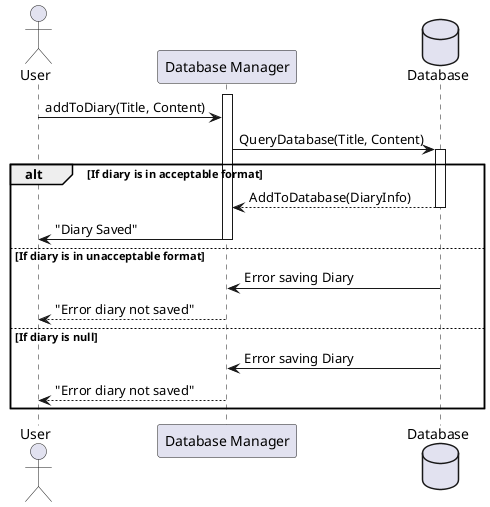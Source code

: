 @startuml SequenceDiagram Login


actor User
participant "Database Manager"
database "Database"
activate "Database Manager"

User -> "Database Manager" : addToDiary(Title, Content)

"Database Manager" -> Database : QueryDatabase(Title, Content)
activate "Database"

alt If diary is in acceptable format
"Database" --> "Database Manager" :  AddToDatabase(DiaryInfo)
deactivate "Database"
"Database Manager" -> User : "Diary Saved"
deactivate "Database Manager"


else If diary is in unacceptable format
"Database" -> "Database Manager" : Error saving Diary
"Database Manager" --> User : "Error diary not saved"

else If diary is null
"Database" -> "Database Manager" : Error saving Diary
"Database Manager" --> User : "Error diary not saved"


end
@enduml